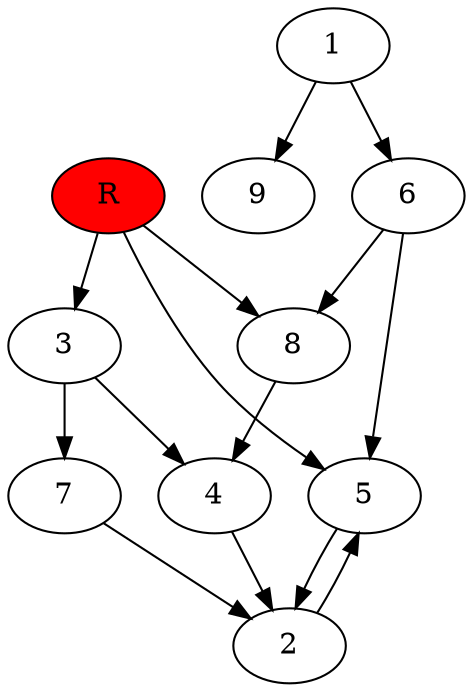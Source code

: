 digraph prb26498 {
	1
	2
	3
	4
	5
	6
	7
	8
	R [fillcolor="#ff0000" style=filled]
	1 -> 6
	1 -> 9
	2 -> 5
	3 -> 4
	3 -> 7
	4 -> 2
	5 -> 2
	6 -> 5
	6 -> 8
	7 -> 2
	8 -> 4
	R -> 3
	R -> 5
	R -> 8
}

